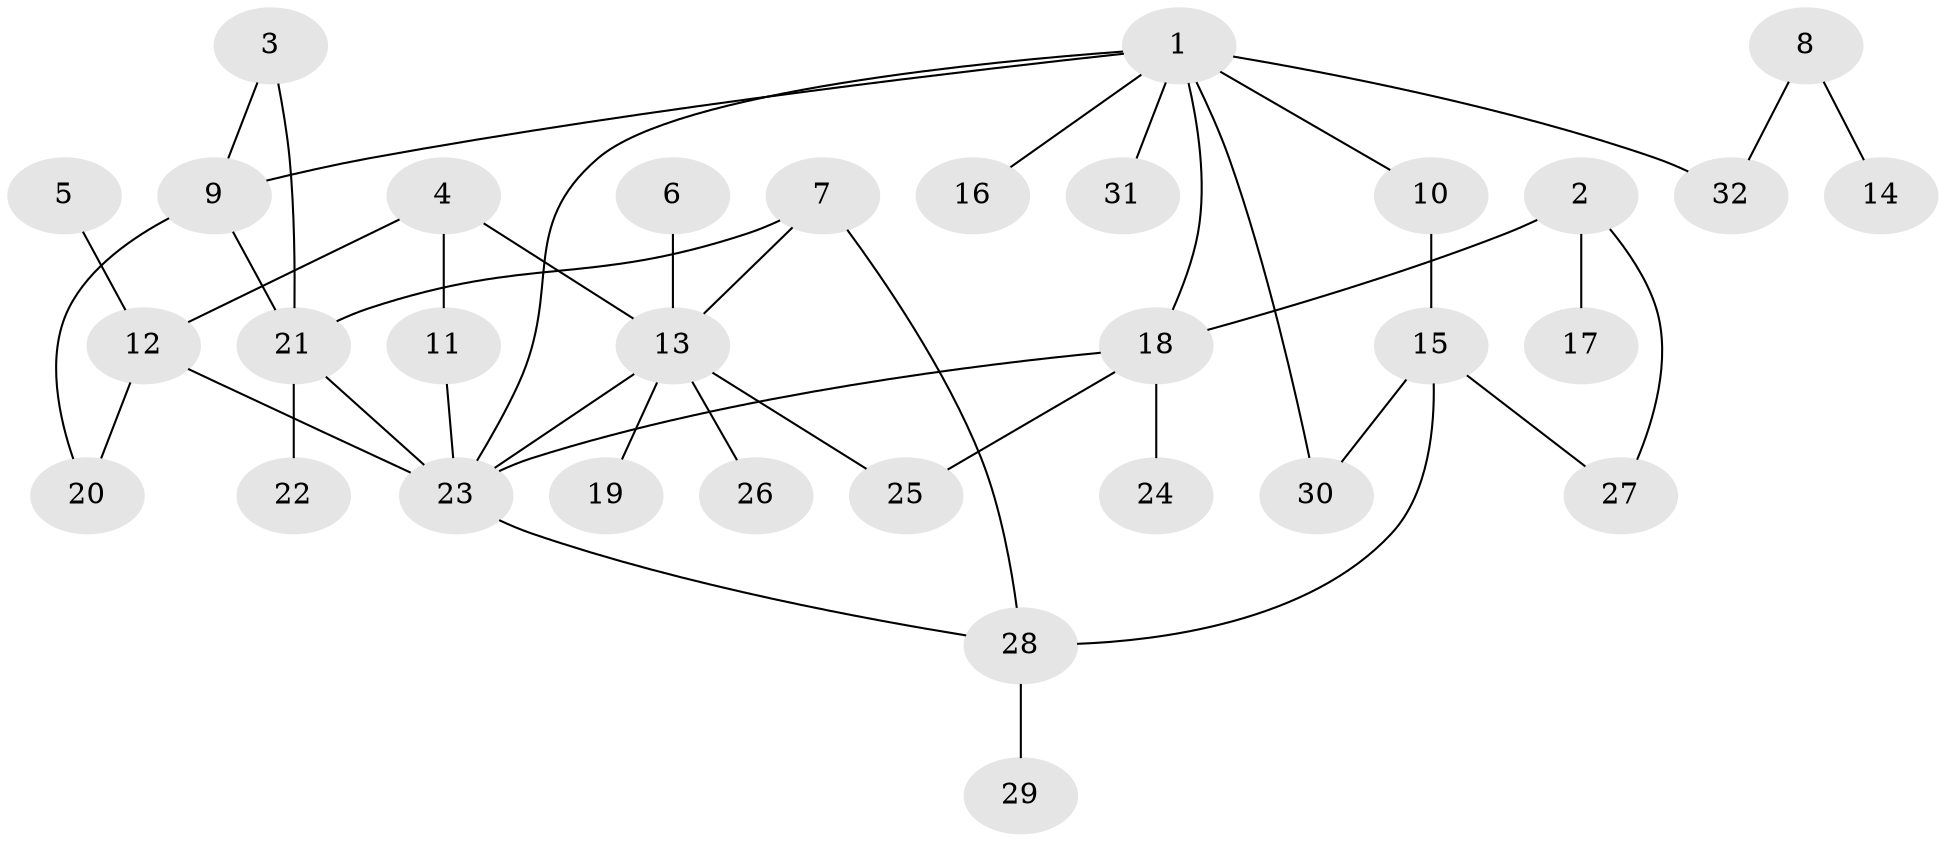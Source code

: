 // original degree distribution, {8: 0.015625, 2: 0.40625, 6: 0.015625, 5: 0.046875, 3: 0.140625, 7: 0.015625, 4: 0.0625, 1: 0.296875}
// Generated by graph-tools (version 1.1) at 2025/25/03/09/25 03:25:26]
// undirected, 32 vertices, 43 edges
graph export_dot {
graph [start="1"]
  node [color=gray90,style=filled];
  1;
  2;
  3;
  4;
  5;
  6;
  7;
  8;
  9;
  10;
  11;
  12;
  13;
  14;
  15;
  16;
  17;
  18;
  19;
  20;
  21;
  22;
  23;
  24;
  25;
  26;
  27;
  28;
  29;
  30;
  31;
  32;
  1 -- 9 [weight=1.0];
  1 -- 10 [weight=1.0];
  1 -- 16 [weight=1.0];
  1 -- 18 [weight=1.0];
  1 -- 23 [weight=1.0];
  1 -- 30 [weight=1.0];
  1 -- 31 [weight=1.0];
  1 -- 32 [weight=1.0];
  2 -- 17 [weight=1.0];
  2 -- 18 [weight=1.0];
  2 -- 27 [weight=1.0];
  3 -- 9 [weight=1.0];
  3 -- 21 [weight=1.0];
  4 -- 11 [weight=1.0];
  4 -- 12 [weight=1.0];
  4 -- 13 [weight=1.0];
  5 -- 12 [weight=1.0];
  6 -- 13 [weight=1.0];
  7 -- 13 [weight=1.0];
  7 -- 21 [weight=1.0];
  7 -- 28 [weight=1.0];
  8 -- 14 [weight=1.0];
  8 -- 32 [weight=1.0];
  9 -- 20 [weight=1.0];
  9 -- 21 [weight=1.0];
  10 -- 15 [weight=1.0];
  11 -- 23 [weight=1.0];
  12 -- 20 [weight=1.0];
  12 -- 23 [weight=1.0];
  13 -- 19 [weight=1.0];
  13 -- 23 [weight=1.0];
  13 -- 25 [weight=1.0];
  13 -- 26 [weight=1.0];
  15 -- 27 [weight=1.0];
  15 -- 28 [weight=1.0];
  15 -- 30 [weight=1.0];
  18 -- 23 [weight=1.0];
  18 -- 24 [weight=1.0];
  18 -- 25 [weight=1.0];
  21 -- 22 [weight=1.0];
  21 -- 23 [weight=1.0];
  23 -- 28 [weight=1.0];
  28 -- 29 [weight=1.0];
}
